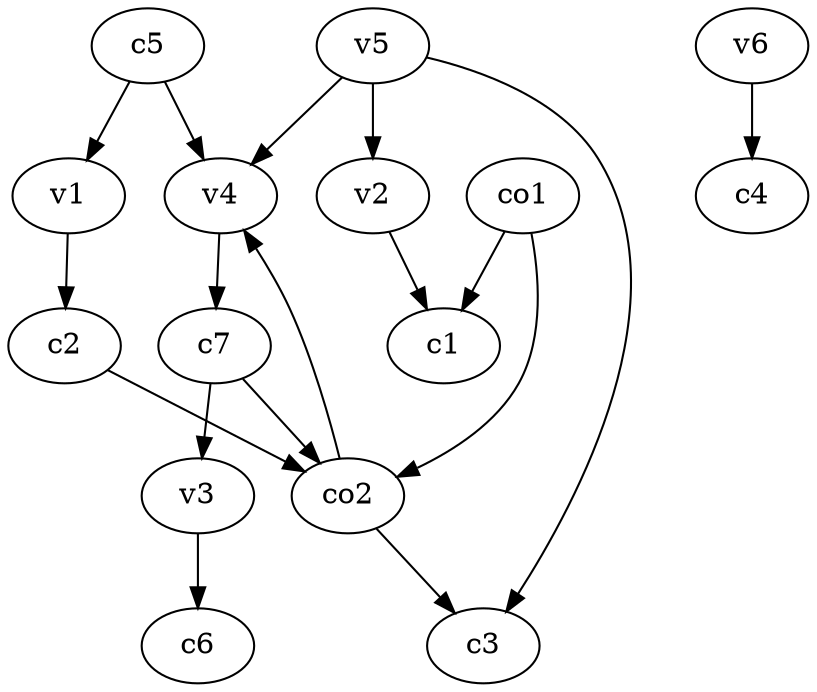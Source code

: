 strict digraph  {
c1;
c2;
c3;
c4;
c5;
c6;
c7;
v1;
v2;
v3;
v4;
v5;
v6;
co1;
co2;
c2 -> co2  [weight=1];
c5 -> v1  [weight=1];
c5 -> v4  [weight=1];
c7 -> v3  [weight=1];
c7 -> co2  [weight=1];
v1 -> c2  [weight=1];
v2 -> c1  [weight=1];
v3 -> c6  [weight=1];
v4 -> c7  [weight=1];
v5 -> c3  [weight=1];
v5 -> v4  [weight=1];
v5 -> v2  [weight=1];
v6 -> c4  [weight=1];
co1 -> c1  [weight=1];
co1 -> co2  [weight=1];
co2 -> c3  [weight=1];
co2 -> v4  [weight=1];
}
